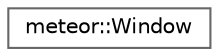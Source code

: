 digraph "Graphical Class Hierarchy"
{
 // LATEX_PDF_SIZE
  bgcolor="transparent";
  edge [fontname=Helvetica,fontsize=10,labelfontname=Helvetica,labelfontsize=10];
  node [fontname=Helvetica,fontsize=10,shape=box,height=0.2,width=0.4];
  rankdir="LR";
  Node0 [id="Node000000",label="meteor::Window",height=0.2,width=0.4,color="grey40", fillcolor="white", style="filled",URL="$classmeteor_1_1_window.html",tooltip="This class is responsible for opening a Window target for rendering."];
}
